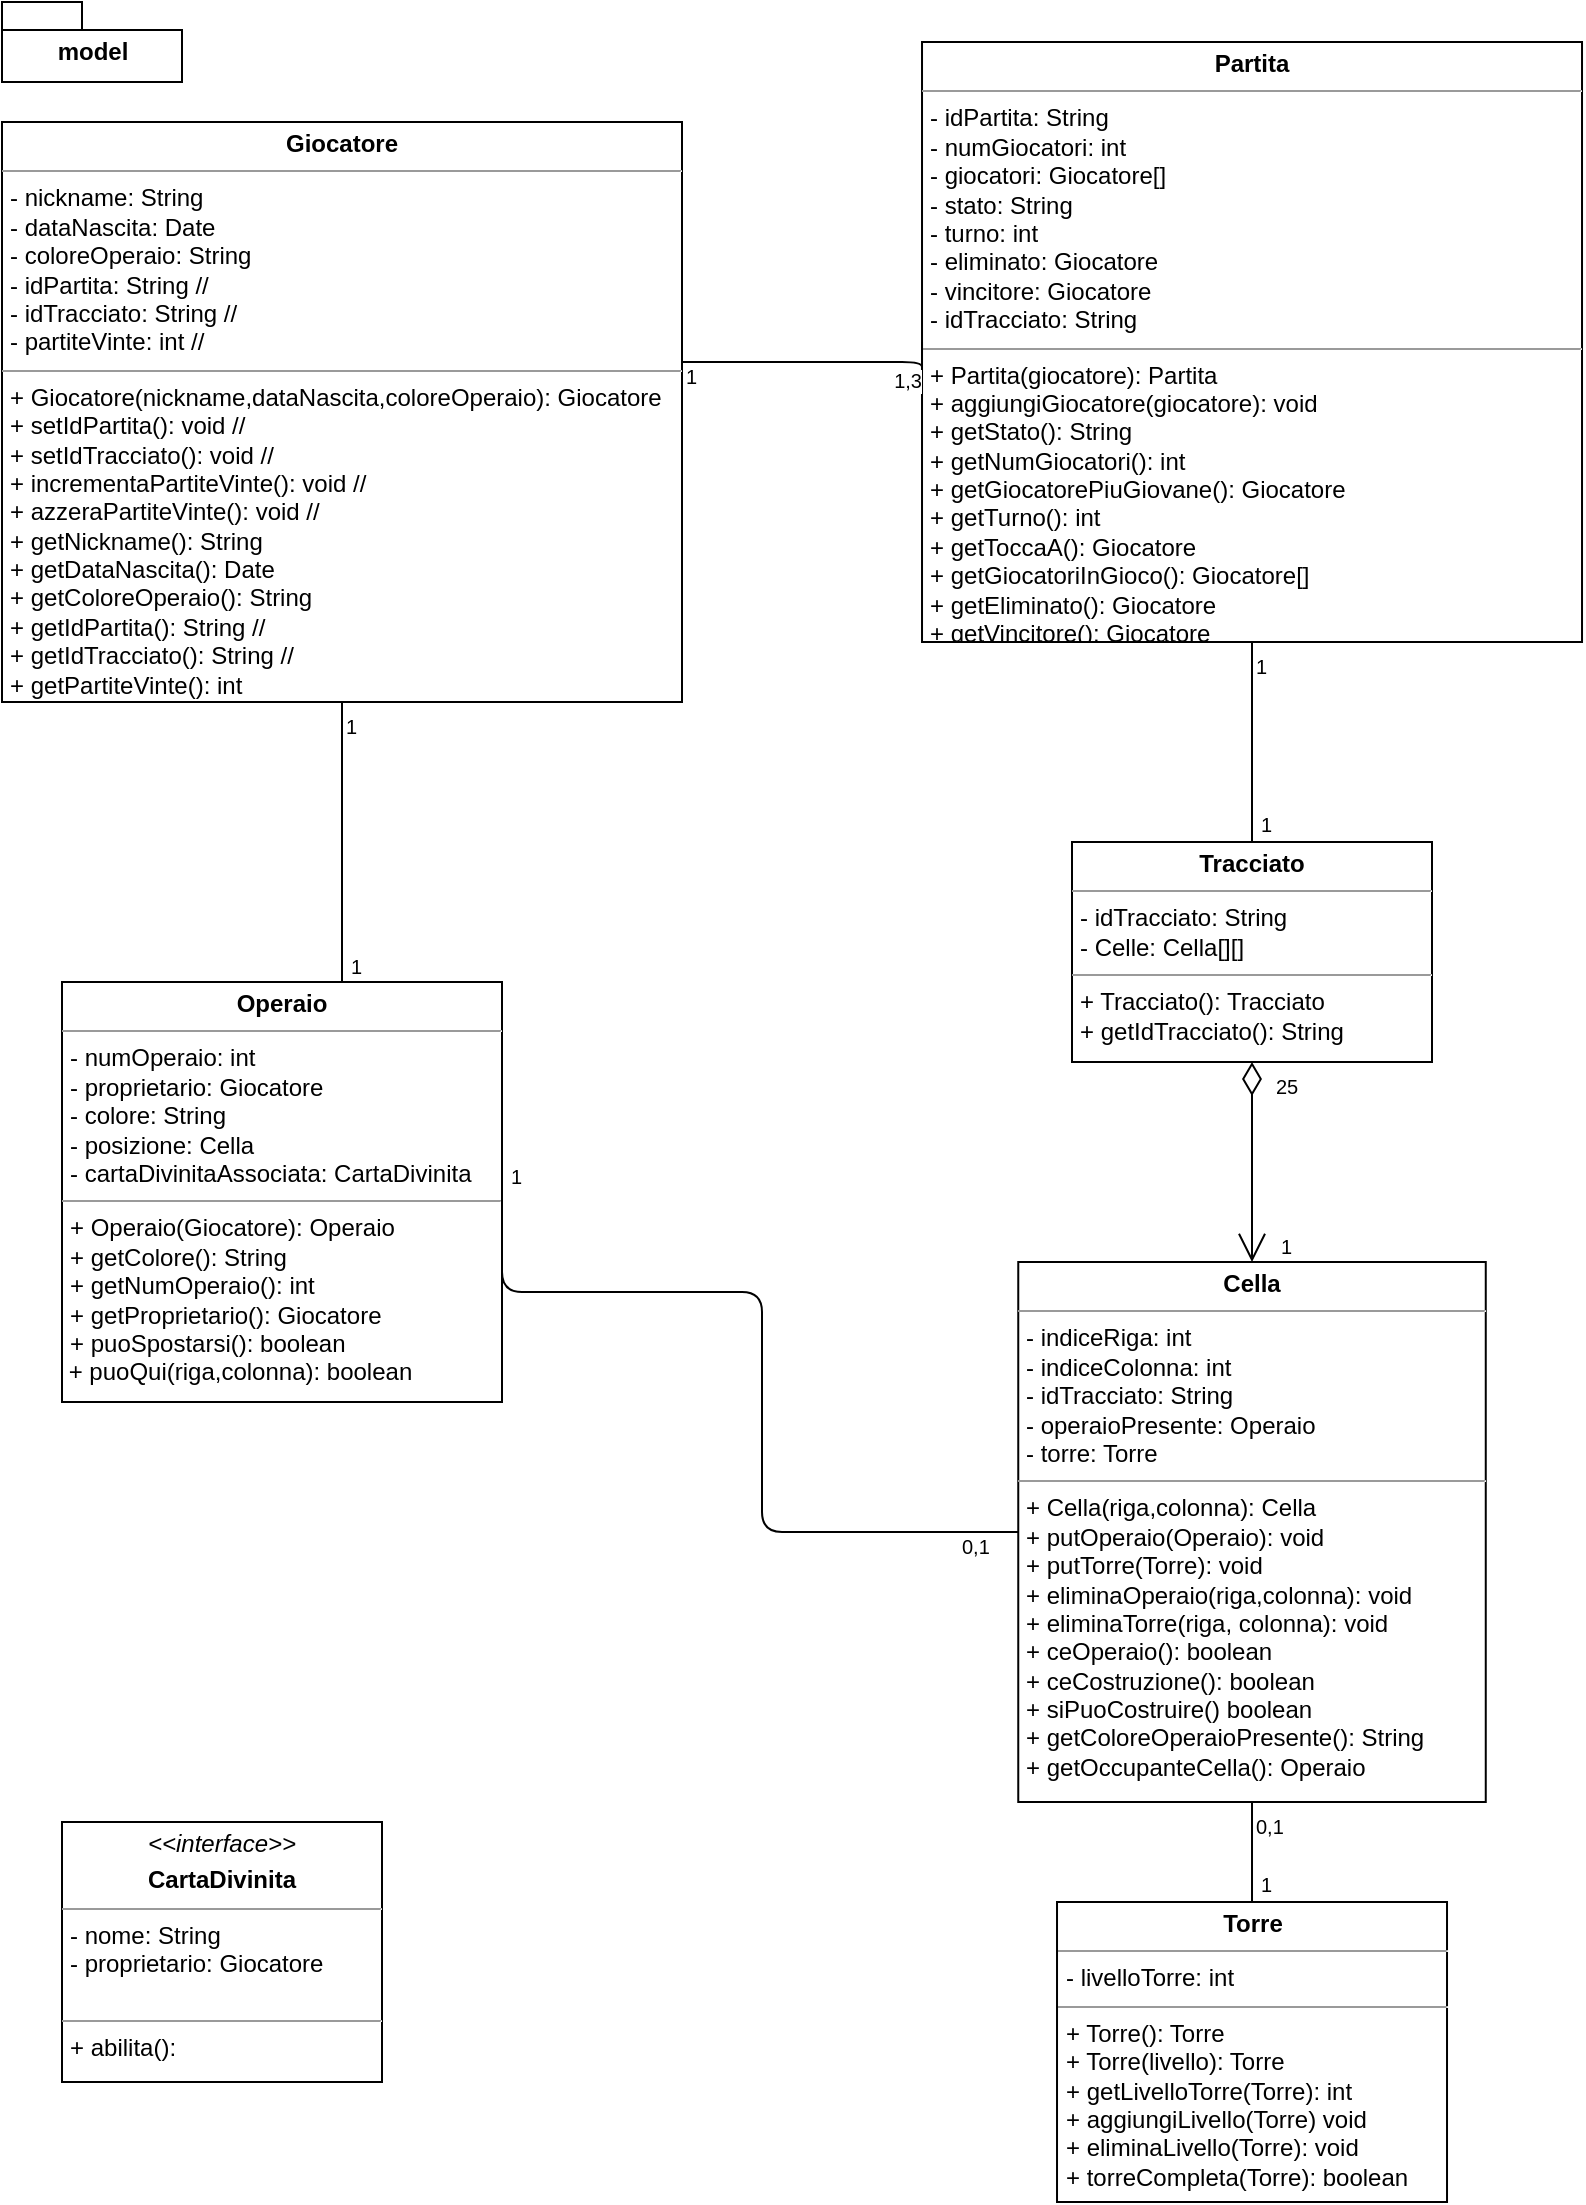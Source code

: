 <mxfile version="12.8.8" type="device"><diagram id="66JNangOYKYtYaRpo0nO" name="Page-1"><mxGraphModel dx="1110" dy="578" grid="1" gridSize="10" guides="1" tooltips="1" connect="1" arrows="1" fold="1" page="1" pageScale="1" pageWidth="827" pageHeight="1169" math="0" shadow="0"><root><mxCell id="0"/><mxCell id="1" parent="0"/><mxCell id="pfFh5waT0DFQ0fPHr3aG-1" value="model" style="shape=folder;fontStyle=1;spacingTop=10;tabWidth=40;tabHeight=14;tabPosition=left;html=1;" parent="1" vertex="1"><mxGeometry x="10" y="10" width="90" height="40" as="geometry"/></mxCell><mxCell id="pfFh5waT0DFQ0fPHr3aG-2" value="&lt;p style=&quot;margin: 0px ; margin-top: 4px ; text-align: center&quot;&gt;&lt;b&gt;Partita&lt;/b&gt;&lt;/p&gt;&lt;hr size=&quot;1&quot;&gt;&lt;p style=&quot;margin: 0px ; margin-left: 4px&quot;&gt;- idPartita: String&lt;/p&gt;&lt;p style=&quot;margin: 0px ; margin-left: 4px&quot;&gt;- numGiocatori: int&lt;/p&gt;&lt;p style=&quot;margin: 0px ; margin-left: 4px&quot;&gt;&lt;span&gt;- giocatori: Giocatore[]&lt;/span&gt;&lt;br&gt;&lt;/p&gt;&lt;p style=&quot;margin: 0px ; margin-left: 4px&quot;&gt;&lt;span&gt;- stato: String&lt;/span&gt;&lt;/p&gt;&lt;p style=&quot;margin: 0px ; margin-left: 4px&quot;&gt;&lt;span&gt;- turno: int&lt;/span&gt;&lt;br&gt;&lt;/p&gt;&lt;p style=&quot;margin: 0px ; margin-left: 4px&quot;&gt;- eliminato: Giocatore&lt;/p&gt;&lt;p style=&quot;margin: 0px ; margin-left: 4px&quot;&gt;- vincitore: Giocatore&lt;/p&gt;&lt;p style=&quot;margin: 0px ; margin-left: 4px&quot;&gt;- idTracciato: String&lt;/p&gt;&lt;hr size=&quot;1&quot;&gt;&lt;p style=&quot;margin: 0px ; margin-left: 4px&quot;&gt;+ Partita(giocatore): Partita&lt;/p&gt;&lt;p style=&quot;margin: 0px ; margin-left: 4px&quot;&gt;+ aggiungiGiocatore(giocatore): void&lt;/p&gt;&lt;p style=&quot;margin: 0px ; margin-left: 4px&quot;&gt;+ getStato(): String&lt;/p&gt;&lt;p style=&quot;margin: 0px ; margin-left: 4px&quot;&gt;+ getNumGiocatori(): int&lt;/p&gt;&lt;p style=&quot;margin: 0px ; margin-left: 4px&quot;&gt;+ getGiocatorePiuGiovane(): Giocatore&lt;/p&gt;&lt;p style=&quot;margin: 0px ; margin-left: 4px&quot;&gt;+ getTurno(): int&lt;/p&gt;&lt;p style=&quot;margin: 0px ; margin-left: 4px&quot;&gt;+ getToccaA(): Giocatore&lt;/p&gt;&lt;p style=&quot;margin: 0px ; margin-left: 4px&quot;&gt;+ getGiocatoriInGioco(): Giocatore[]&lt;/p&gt;&lt;p style=&quot;margin: 0px ; margin-left: 4px&quot;&gt;+ getEliminato(): Giocatore&lt;/p&gt;&lt;p style=&quot;margin: 0px ; margin-left: 4px&quot;&gt;+ getVincitore(): Giocatore&lt;/p&gt;&lt;p style=&quot;margin: 0px ; margin-left: 4px&quot;&gt;&lt;br&gt;&lt;/p&gt;&lt;p style=&quot;margin: 0px ; margin-left: 4px&quot;&gt;&lt;br&gt;&lt;/p&gt;&lt;p style=&quot;margin: 0px ; margin-left: 4px&quot;&gt;&lt;br&gt;&lt;/p&gt;&lt;p style=&quot;margin: 0px ; margin-left: 4px&quot;&gt;&lt;br&gt;&lt;/p&gt;" style="verticalAlign=top;align=left;overflow=fill;fontSize=12;fontFamily=Helvetica;html=1;" parent="1" vertex="1"><mxGeometry x="470.01" y="30" width="330" height="300" as="geometry"/></mxCell><mxCell id="pfFh5waT0DFQ0fPHr3aG-3" value="&lt;p style=&quot;margin: 0px ; margin-top: 4px ; text-align: center&quot;&gt;&lt;b&gt;Giocatore&lt;/b&gt;&lt;/p&gt;&lt;hr size=&quot;1&quot;&gt;&lt;p style=&quot;margin: 0px ; margin-left: 4px&quot;&gt;- nickname: String&lt;/p&gt;&lt;p style=&quot;margin: 0px ; margin-left: 4px&quot;&gt;- dataNascita: Date&lt;/p&gt;&lt;p style=&quot;margin: 0px ; margin-left: 4px&quot;&gt;- coloreOperaio: String&lt;/p&gt;&lt;p style=&quot;margin: 0px ; margin-left: 4px&quot;&gt;- idPartita: String //&lt;/p&gt;&lt;p style=&quot;margin: 0px ; margin-left: 4px&quot;&gt;- idTracciato: String //&lt;/p&gt;&lt;p style=&quot;margin: 0px ; margin-left: 4px&quot;&gt;&lt;span&gt;- partiteVinte: int //&lt;/span&gt;&lt;/p&gt;&lt;hr size=&quot;1&quot;&gt;&lt;p style=&quot;margin: 0px ; margin-left: 4px&quot;&gt;+ Giocatore(nickname,dataNascita,coloreOperaio): Giocatore&lt;/p&gt;&lt;p style=&quot;margin: 0px ; margin-left: 4px&quot;&gt;+ setIdPartita(): void //&lt;/p&gt;&lt;p style=&quot;margin: 0px ; margin-left: 4px&quot;&gt;+ setIdTracciato(): void //&lt;/p&gt;&lt;p style=&quot;margin: 0px ; margin-left: 4px&quot;&gt;+ incrementaPartiteVinte(): void //&lt;/p&gt;&lt;p style=&quot;margin: 0px ; margin-left: 4px&quot;&gt;+ azzeraPartiteVinte(): void //&lt;/p&gt;&lt;p style=&quot;margin: 0px ; margin-left: 4px&quot;&gt;+ getNickname(): String&lt;/p&gt;&lt;p style=&quot;margin: 0px ; margin-left: 4px&quot;&gt;+ getDataNascita(): Date&lt;/p&gt;&lt;p style=&quot;margin: 0px ; margin-left: 4px&quot;&gt;+ getColoreOperaio(): String&lt;/p&gt;&lt;p style=&quot;margin: 0px ; margin-left: 4px&quot;&gt;+ getIdPartita(): String //&lt;/p&gt;&lt;p style=&quot;margin: 0px ; margin-left: 4px&quot;&gt;+ getIdTracciato(): String //&lt;br&gt;&lt;/p&gt;&lt;p style=&quot;margin: 0px ; margin-left: 4px&quot;&gt;+ getPartiteVinte(): int&lt;/p&gt;" style="verticalAlign=top;align=left;overflow=fill;fontSize=12;fontFamily=Helvetica;html=1;" parent="1" vertex="1"><mxGeometry x="10" y="70" width="340" height="290" as="geometry"/></mxCell><mxCell id="pfFh5waT0DFQ0fPHr3aG-4" value="&lt;p style=&quot;margin: 0px ; margin-top: 4px ; text-align: center&quot;&gt;&lt;b&gt;Tracciato&lt;/b&gt;&lt;/p&gt;&lt;hr size=&quot;1&quot;&gt;&lt;p style=&quot;margin: 0px ; margin-left: 4px&quot;&gt;- idTracciato: String&lt;/p&gt;&lt;p style=&quot;margin: 0px ; margin-left: 4px&quot;&gt;&lt;span&gt;- Celle: Cella[][]&lt;/span&gt;&lt;br&gt;&lt;/p&gt;&lt;hr size=&quot;1&quot;&gt;&lt;p style=&quot;margin: 0px ; margin-left: 4px&quot;&gt;+ Tracciato(): Tracciato&lt;/p&gt;&lt;p style=&quot;margin: 0px ; margin-left: 4px&quot;&gt;+ getIdTracciato(): String&lt;/p&gt;&lt;p style=&quot;margin: 0px ; margin-left: 4px&quot;&gt;&lt;br&gt;&lt;/p&gt;" style="verticalAlign=top;align=left;overflow=fill;fontSize=12;fontFamily=Helvetica;html=1;" parent="1" vertex="1"><mxGeometry x="545" y="430" width="180" height="110" as="geometry"/></mxCell><mxCell id="pfFh5waT0DFQ0fPHr3aG-8" value="&lt;p style=&quot;margin: 0px ; margin-top: 4px ; text-align: center&quot;&gt;&lt;b&gt;Cella&lt;/b&gt;&lt;/p&gt;&lt;hr size=&quot;1&quot;&gt;&lt;p style=&quot;margin: 0px 0px 0px 4px&quot;&gt;- indiceRiga: int&lt;/p&gt;&lt;p style=&quot;margin: 0px ; margin-left: 4px&quot;&gt;&lt;span&gt;- indiceColonna: int&lt;/span&gt;&lt;/p&gt;&lt;p style=&quot;margin: 0px 0px 0px 4px&quot;&gt;- idTracciato: String&lt;/p&gt;&lt;p style=&quot;margin: 0px ; margin-left: 4px&quot;&gt;&lt;span&gt;- operaioPresente: Operaio&lt;/span&gt;&lt;br&gt;&lt;/p&gt;&lt;p style=&quot;margin: 0px ; margin-left: 4px&quot;&gt;&lt;span&gt;- torre: Torre&lt;/span&gt;&lt;br&gt;&lt;/p&gt;&lt;hr size=&quot;1&quot;&gt;&lt;p style=&quot;margin: 0px ; margin-left: 4px&quot;&gt;+ Cella(riga,colonna): Cella&lt;/p&gt;&lt;p style=&quot;margin: 0px ; margin-left: 4px&quot;&gt;+ putOperaio(Operaio): void&lt;/p&gt;&lt;p style=&quot;margin: 0px ; margin-left: 4px&quot;&gt;+ putTorre(Torre): void&lt;/p&gt;&lt;p style=&quot;margin: 0px ; margin-left: 4px&quot;&gt;+ eliminaOperaio(riga,colonna): void&lt;/p&gt;&lt;p style=&quot;margin: 0px ; margin-left: 4px&quot;&gt;+ eliminaTorre(riga, colonna): void&lt;/p&gt;&lt;p style=&quot;margin: 0px ; margin-left: 4px&quot;&gt;+ ceOperaio(): boolean&lt;/p&gt;&lt;p style=&quot;margin: 0px ; margin-left: 4px&quot;&gt;+ ceCostruzione(): boolean&lt;/p&gt;&lt;p style=&quot;margin: 0px ; margin-left: 4px&quot;&gt;&lt;span&gt;+ siPuoCostruire() boolean&lt;/span&gt;&lt;br&gt;&lt;/p&gt;&lt;p style=&quot;margin: 0px ; margin-left: 4px&quot;&gt;+ getColoreOperaioPresente(): String&lt;/p&gt;&lt;p style=&quot;margin: 0px ; margin-left: 4px&quot;&gt;+ getOccupanteCella(): Operaio&lt;/p&gt;&lt;p style=&quot;margin: 0px ; margin-left: 4px&quot;&gt;&lt;br&gt;&lt;/p&gt;&lt;p style=&quot;margin: 0px ; margin-left: 4px&quot;&gt;&lt;br&gt;&lt;/p&gt;&lt;p style=&quot;margin: 0px ; margin-left: 4px&quot;&gt;&lt;br&gt;&lt;/p&gt;&lt;p style=&quot;margin: 0px ; margin-left: 4px&quot;&gt;&lt;br&gt;&lt;/p&gt;" style="verticalAlign=top;align=left;overflow=fill;fontSize=12;fontFamily=Helvetica;html=1;" parent="1" vertex="1"><mxGeometry x="518.13" y="640" width="233.75" height="270" as="geometry"/></mxCell><mxCell id="pfFh5waT0DFQ0fPHr3aG-22" value="" style="endArrow=none;html=1;edgeStyle=orthogonalEdgeStyle;entryX=0.5;entryY=0;entryDx=0;entryDy=0;exitX=0.5;exitY=1;exitDx=0;exitDy=0;" parent="1" source="pfFh5waT0DFQ0fPHr3aG-2" target="pfFh5waT0DFQ0fPHr3aG-4" edge="1"><mxGeometry relative="1" as="geometry"><mxPoint x="360" y="290" as="sourcePoint"/><mxPoint x="520" y="290" as="targetPoint"/></mxGeometry></mxCell><mxCell id="pfFh5waT0DFQ0fPHr3aG-23" value="1" style="resizable=0;html=1;align=left;verticalAlign=bottom;labelBackgroundColor=#ffffff;fontSize=10;" parent="pfFh5waT0DFQ0fPHr3aG-22" connectable="0" vertex="1"><mxGeometry x="-1" relative="1" as="geometry"><mxPoint y="20" as="offset"/></mxGeometry></mxCell><mxCell id="pfFh5waT0DFQ0fPHr3aG-24" value="1" style="resizable=0;html=1;align=right;verticalAlign=bottom;labelBackgroundColor=#ffffff;fontSize=10;" parent="pfFh5waT0DFQ0fPHr3aG-22" connectable="0" vertex="1"><mxGeometry x="1" relative="1" as="geometry"><mxPoint x="10" as="offset"/></mxGeometry></mxCell><mxCell id="pfFh5waT0DFQ0fPHr3aG-36" value="" style="endArrow=none;html=1;edgeStyle=orthogonalEdgeStyle;entryX=0;entryY=0.5;entryDx=0;entryDy=0;" parent="1" target="pfFh5waT0DFQ0fPHr3aG-2" edge="1"><mxGeometry relative="1" as="geometry"><mxPoint x="350" y="190" as="sourcePoint"/><mxPoint x="410" y="230" as="targetPoint"/><Array as="points"><mxPoint x="470" y="190"/><mxPoint x="470" y="195"/></Array></mxGeometry></mxCell><mxCell id="pfFh5waT0DFQ0fPHr3aG-37" value="1" style="resizable=0;html=1;align=left;verticalAlign=bottom;labelBackgroundColor=#ffffff;fontSize=10;" parent="pfFh5waT0DFQ0fPHr3aG-36" connectable="0" vertex="1"><mxGeometry x="-1" relative="1" as="geometry"><mxPoint y="15" as="offset"/></mxGeometry></mxCell><mxCell id="pfFh5waT0DFQ0fPHr3aG-38" value="1,3" style="resizable=0;html=1;align=right;verticalAlign=bottom;labelBackgroundColor=#ffffff;fontSize=10;" parent="pfFh5waT0DFQ0fPHr3aG-36" connectable="0" vertex="1"><mxGeometry x="1" relative="1" as="geometry"><mxPoint y="27" as="offset"/></mxGeometry></mxCell><mxCell id="pfFh5waT0DFQ0fPHr3aG-39" value="" style="endArrow=open;html=1;endSize=12;startArrow=diamondThin;startSize=14;startFill=0;edgeStyle=orthogonalEdgeStyle;exitX=0.5;exitY=1;exitDx=0;exitDy=0;" parent="1" source="pfFh5waT0DFQ0fPHr3aG-4" target="pfFh5waT0DFQ0fPHr3aG-8" edge="1"><mxGeometry y="40" relative="1" as="geometry"><mxPoint x="360" y="490" as="sourcePoint"/><mxPoint x="520" y="490" as="targetPoint"/><mxPoint as="offset"/></mxGeometry></mxCell><mxCell id="pfFh5waT0DFQ0fPHr3aG-40" value="25" style="resizable=0;html=1;align=left;verticalAlign=top;labelBackgroundColor=#ffffff;fontSize=10;" parent="pfFh5waT0DFQ0fPHr3aG-39" connectable="0" vertex="1"><mxGeometry x="-1" relative="1" as="geometry"><mxPoint x="10" as="offset"/></mxGeometry></mxCell><mxCell id="pfFh5waT0DFQ0fPHr3aG-41" value="1" style="resizable=0;html=1;align=right;verticalAlign=top;labelBackgroundColor=#ffffff;fontSize=10;" parent="pfFh5waT0DFQ0fPHr3aG-39" connectable="0" vertex="1"><mxGeometry x="1" relative="1" as="geometry"><mxPoint x="20" y="-20" as="offset"/></mxGeometry></mxCell><mxCell id="pfFh5waT0DFQ0fPHr3aG-43" value="&lt;p style=&quot;margin: 0px ; margin-top: 4px ; text-align: center&quot;&gt;&lt;b&gt;Torre&lt;/b&gt;&lt;/p&gt;&lt;hr size=&quot;1&quot;&gt;&lt;p style=&quot;margin: 0px ; margin-left: 4px&quot;&gt;- livelloTorre: int&lt;/p&gt;&lt;hr size=&quot;1&quot;&gt;&lt;p style=&quot;margin: 0px ; margin-left: 4px&quot;&gt;+ Torre(): Torre&lt;/p&gt;&lt;p style=&quot;margin: 0px ; margin-left: 4px&quot;&gt;+ Torre(livello): Torre&lt;/p&gt;&lt;p style=&quot;margin: 0px ; margin-left: 4px&quot;&gt;+ getLivelloTorre(Torre): int&lt;/p&gt;&lt;p style=&quot;margin: 0px ; margin-left: 4px&quot;&gt;+ aggiungiLivello(Torre) void&lt;/p&gt;&lt;p style=&quot;margin: 0px ; margin-left: 4px&quot;&gt;+ eliminaLivello(Torre): void&lt;br&gt;+ torreCompleta(Torre): boolean&lt;br&gt;&lt;/p&gt;&lt;p style=&quot;margin: 0px ; margin-left: 4px&quot;&gt;&lt;br&gt;&lt;/p&gt;" style="verticalAlign=top;align=left;overflow=fill;fontSize=12;fontFamily=Helvetica;html=1;" parent="1" vertex="1"><mxGeometry x="537.51" y="960" width="195" height="150" as="geometry"/></mxCell><mxCell id="pfFh5waT0DFQ0fPHr3aG-49" value="" style="endArrow=none;html=1;edgeStyle=orthogonalEdgeStyle;entryX=0.5;entryY=0;entryDx=0;entryDy=0;exitX=0.5;exitY=1;exitDx=0;exitDy=0;" parent="1" source="pfFh5waT0DFQ0fPHr3aG-8" target="pfFh5waT0DFQ0fPHr3aG-43" edge="1"><mxGeometry relative="1" as="geometry"><mxPoint x="620" y="610" as="sourcePoint"/><mxPoint x="620" y="725.6" as="targetPoint"/></mxGeometry></mxCell><mxCell id="pfFh5waT0DFQ0fPHr3aG-50" value="0,1" style="resizable=0;html=1;align=left;verticalAlign=bottom;labelBackgroundColor=#ffffff;fontSize=10;" parent="pfFh5waT0DFQ0fPHr3aG-49" connectable="0" vertex="1"><mxGeometry x="-1" relative="1" as="geometry"><mxPoint y="20" as="offset"/></mxGeometry></mxCell><mxCell id="pfFh5waT0DFQ0fPHr3aG-51" value="1" style="resizable=0;html=1;align=right;verticalAlign=bottom;labelBackgroundColor=#ffffff;fontSize=10;" parent="pfFh5waT0DFQ0fPHr3aG-49" connectable="0" vertex="1"><mxGeometry x="1" relative="1" as="geometry"><mxPoint x="10" as="offset"/></mxGeometry></mxCell><mxCell id="pfFh5waT0DFQ0fPHr3aG-64" value="&lt;p style=&quot;margin: 0px ; margin-top: 4px ; text-align: center&quot;&gt;&lt;b&gt;Operaio&lt;/b&gt;&lt;/p&gt;&lt;hr size=&quot;1&quot;&gt;&lt;p style=&quot;margin: 0px ; margin-left: 4px&quot;&gt;&lt;span&gt;- numOperaio: int&lt;/span&gt;&lt;br&gt;&lt;/p&gt;&lt;p style=&quot;margin: 0px ; margin-left: 4px&quot;&gt;- proprietario: Giocatore&lt;/p&gt;&lt;p style=&quot;margin: 0px ; margin-left: 4px&quot;&gt;- colore: String&lt;br&gt;&lt;/p&gt;&lt;p style=&quot;margin: 0px ; margin-left: 4px&quot;&gt;- posizione: Cella&lt;/p&gt;&lt;p style=&quot;margin: 0px ; margin-left: 4px&quot;&gt;- cartaDivinitaAssociata: CartaDivinita&lt;/p&gt;&lt;hr size=&quot;1&quot;&gt;&lt;p style=&quot;margin: 0px ; margin-left: 4px&quot;&gt;+ Operaio(Giocatore): Operaio&lt;/p&gt;&lt;p style=&quot;margin: 0px ; margin-left: 4px&quot;&gt;+ getColore(): String&lt;/p&gt;&lt;p style=&quot;margin: 0px ; margin-left: 4px&quot;&gt;+ getNumOperaio(): int&lt;/p&gt;&lt;p style=&quot;margin: 0px ; margin-left: 4px&quot;&gt;+ getProprietario(): Giocatore&lt;/p&gt;&lt;p style=&quot;margin: 0px ; margin-left: 4px&quot;&gt;+ puoSpostarsi(): boolean&lt;/p&gt;&amp;nbsp;+ puoQui(riga,colonna): boolean&lt;br&gt;&amp;nbsp;&lt;br&gt;&lt;p style=&quot;margin: 0px ; margin-left: 4px&quot;&gt;&lt;br&gt;&lt;/p&gt;&lt;p style=&quot;margin: 0px ; margin-left: 4px&quot;&gt;&lt;br&gt;&lt;/p&gt;&lt;p style=&quot;margin: 0px ; margin-left: 4px&quot;&gt;&lt;br&gt;&lt;/p&gt;&lt;p style=&quot;margin: 0px ; margin-left: 4px&quot;&gt;&lt;br&gt;&lt;/p&gt;&lt;p style=&quot;margin: 0px ; margin-left: 4px&quot;&gt;&lt;br&gt;&lt;/p&gt;&lt;p style=&quot;margin: 0px ; margin-left: 4px&quot;&gt;&lt;br&gt;&lt;/p&gt;" style="verticalAlign=top;align=left;overflow=fill;fontSize=12;fontFamily=Helvetica;html=1;" parent="1" vertex="1"><mxGeometry x="40" y="500" width="220" height="210" as="geometry"/></mxCell><mxCell id="pfFh5waT0DFQ0fPHr3aG-65" value="" style="endArrow=none;html=1;edgeStyle=orthogonalEdgeStyle;exitX=0;exitY=0.5;exitDx=0;exitDy=0;entryX=1;entryY=0.5;entryDx=0;entryDy=0;" parent="1" source="pfFh5waT0DFQ0fPHr3aG-8" target="pfFh5waT0DFQ0fPHr3aG-64" edge="1"><mxGeometry relative="1" as="geometry"><mxPoint x="119.6" y="640" as="sourcePoint"/><mxPoint x="119.6" y="750" as="targetPoint"/><Array as="points"><mxPoint x="390" y="775"/><mxPoint x="390" y="655"/></Array></mxGeometry></mxCell><mxCell id="pfFh5waT0DFQ0fPHr3aG-66" value="0,1" style="resizable=0;html=1;align=left;verticalAlign=bottom;labelBackgroundColor=#ffffff;fontSize=10;" parent="pfFh5waT0DFQ0fPHr3aG-65" connectable="0" vertex="1"><mxGeometry x="-1" relative="1" as="geometry"><mxPoint x="-30" y="15" as="offset"/></mxGeometry></mxCell><mxCell id="pfFh5waT0DFQ0fPHr3aG-67" value="1" style="resizable=0;html=1;align=right;verticalAlign=bottom;labelBackgroundColor=#ffffff;fontSize=10;" parent="pfFh5waT0DFQ0fPHr3aG-65" connectable="0" vertex="1"><mxGeometry x="1" relative="1" as="geometry"><mxPoint x="10" as="offset"/></mxGeometry></mxCell><mxCell id="pfFh5waT0DFQ0fPHr3aG-68" value="&lt;p style=&quot;margin: 0px ; margin-top: 4px ; text-align: center&quot;&gt;&lt;i&gt;&amp;lt;&amp;lt;interface&amp;gt;&amp;gt;&lt;/i&gt;&lt;/p&gt;&lt;p style=&quot;margin: 0px ; margin-top: 4px ; text-align: center&quot;&gt;&lt;b&gt;CartaDivinita&lt;/b&gt;&lt;/p&gt;&lt;hr size=&quot;1&quot;&gt;&lt;p style=&quot;margin: 0px ; margin-left: 4px&quot;&gt;- nome: String&lt;/p&gt;&lt;p style=&quot;margin: 0px ; margin-left: 4px&quot;&gt;- proprietario: Giocatore&lt;/p&gt;&lt;p style=&quot;margin: 0px ; margin-left: 4px&quot;&gt;&lt;br&gt;&lt;/p&gt;&lt;hr size=&quot;1&quot;&gt;&lt;p style=&quot;margin: 0px ; margin-left: 4px&quot;&gt;+ abilita():&amp;nbsp;&lt;/p&gt;" style="verticalAlign=top;align=left;overflow=fill;fontSize=12;fontFamily=Helvetica;html=1;" parent="1" vertex="1"><mxGeometry x="40" y="920" width="160" height="130" as="geometry"/></mxCell><mxCell id="oLWtTDDTzUy-1LQAmJ7A-4" value="" style="endArrow=none;html=1;edgeStyle=orthogonalEdgeStyle;exitX=0.5;exitY=1;exitDx=0;exitDy=0;" parent="1" source="pfFh5waT0DFQ0fPHr3aG-3" target="pfFh5waT0DFQ0fPHr3aG-64" edge="1"><mxGeometry relative="1" as="geometry"><mxPoint x="645" y="355" as="sourcePoint"/><mxPoint x="645" y="410" as="targetPoint"/><Array as="points"><mxPoint x="180" y="500"/><mxPoint x="180" y="500"/></Array></mxGeometry></mxCell><mxCell id="oLWtTDDTzUy-1LQAmJ7A-5" value="1" style="resizable=0;html=1;align=left;verticalAlign=bottom;labelBackgroundColor=#ffffff;fontSize=10;" parent="oLWtTDDTzUy-1LQAmJ7A-4" connectable="0" vertex="1"><mxGeometry x="-1" relative="1" as="geometry"><mxPoint y="20" as="offset"/></mxGeometry></mxCell><mxCell id="oLWtTDDTzUy-1LQAmJ7A-6" value="1" style="resizable=0;html=1;align=right;verticalAlign=bottom;labelBackgroundColor=#ffffff;fontSize=10;" parent="oLWtTDDTzUy-1LQAmJ7A-4" connectable="0" vertex="1"><mxGeometry x="1" relative="1" as="geometry"><mxPoint x="10" as="offset"/></mxGeometry></mxCell></root></mxGraphModel></diagram></mxfile>